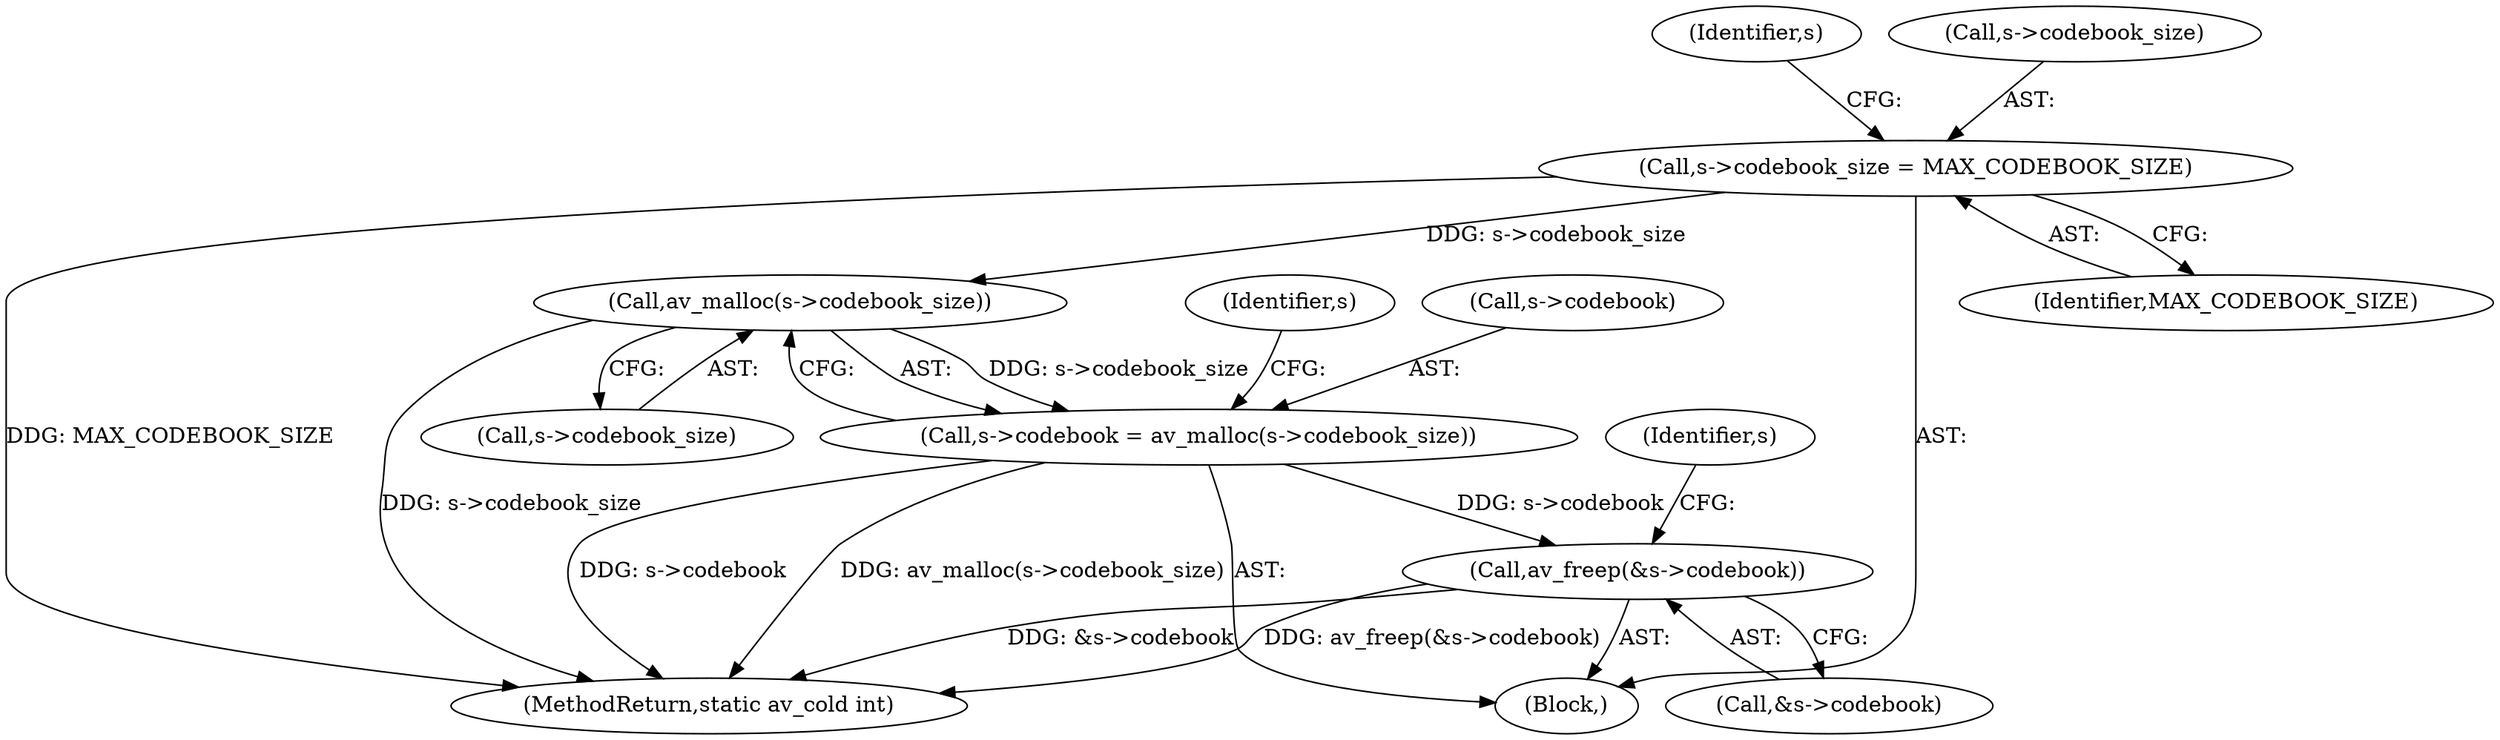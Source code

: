 digraph "0_libav_58b2e0f0f2fc96c1158e04f8aba95cbe6157a1a3@pointer" {
"1000294" [label="(Call,s->codebook_size = MAX_CODEBOOK_SIZE)"];
"1000303" [label="(Call,av_malloc(s->codebook_size))"];
"1000299" [label="(Call,s->codebook = av_malloc(s->codebook_size))"];
"1000430" [label="(Call,av_freep(&s->codebook))"];
"1000294" [label="(Call,s->codebook_size = MAX_CODEBOOK_SIZE)"];
"1000299" [label="(Call,s->codebook = av_malloc(s->codebook_size))"];
"1000303" [label="(Call,av_malloc(s->codebook_size))"];
"1000304" [label="(Call,s->codebook_size)"];
"1000301" [label="(Identifier,s)"];
"1000298" [label="(Identifier,MAX_CODEBOOK_SIZE)"];
"1000448" [label="(MethodReturn,static av_cold int)"];
"1000431" [label="(Call,&s->codebook)"];
"1000295" [label="(Call,s->codebook_size)"];
"1000438" [label="(Identifier,s)"];
"1000309" [label="(Identifier,s)"];
"1000430" [label="(Call,av_freep(&s->codebook))"];
"1000109" [label="(Block,)"];
"1000300" [label="(Call,s->codebook)"];
"1000294" -> "1000109"  [label="AST: "];
"1000294" -> "1000298"  [label="CFG: "];
"1000295" -> "1000294"  [label="AST: "];
"1000298" -> "1000294"  [label="AST: "];
"1000301" -> "1000294"  [label="CFG: "];
"1000294" -> "1000448"  [label="DDG: MAX_CODEBOOK_SIZE"];
"1000294" -> "1000303"  [label="DDG: s->codebook_size"];
"1000303" -> "1000299"  [label="AST: "];
"1000303" -> "1000304"  [label="CFG: "];
"1000304" -> "1000303"  [label="AST: "];
"1000299" -> "1000303"  [label="CFG: "];
"1000303" -> "1000448"  [label="DDG: s->codebook_size"];
"1000303" -> "1000299"  [label="DDG: s->codebook_size"];
"1000299" -> "1000109"  [label="AST: "];
"1000300" -> "1000299"  [label="AST: "];
"1000309" -> "1000299"  [label="CFG: "];
"1000299" -> "1000448"  [label="DDG: av_malloc(s->codebook_size)"];
"1000299" -> "1000448"  [label="DDG: s->codebook"];
"1000299" -> "1000430"  [label="DDG: s->codebook"];
"1000430" -> "1000109"  [label="AST: "];
"1000430" -> "1000431"  [label="CFG: "];
"1000431" -> "1000430"  [label="AST: "];
"1000438" -> "1000430"  [label="CFG: "];
"1000430" -> "1000448"  [label="DDG: &s->codebook"];
"1000430" -> "1000448"  [label="DDG: av_freep(&s->codebook)"];
}
